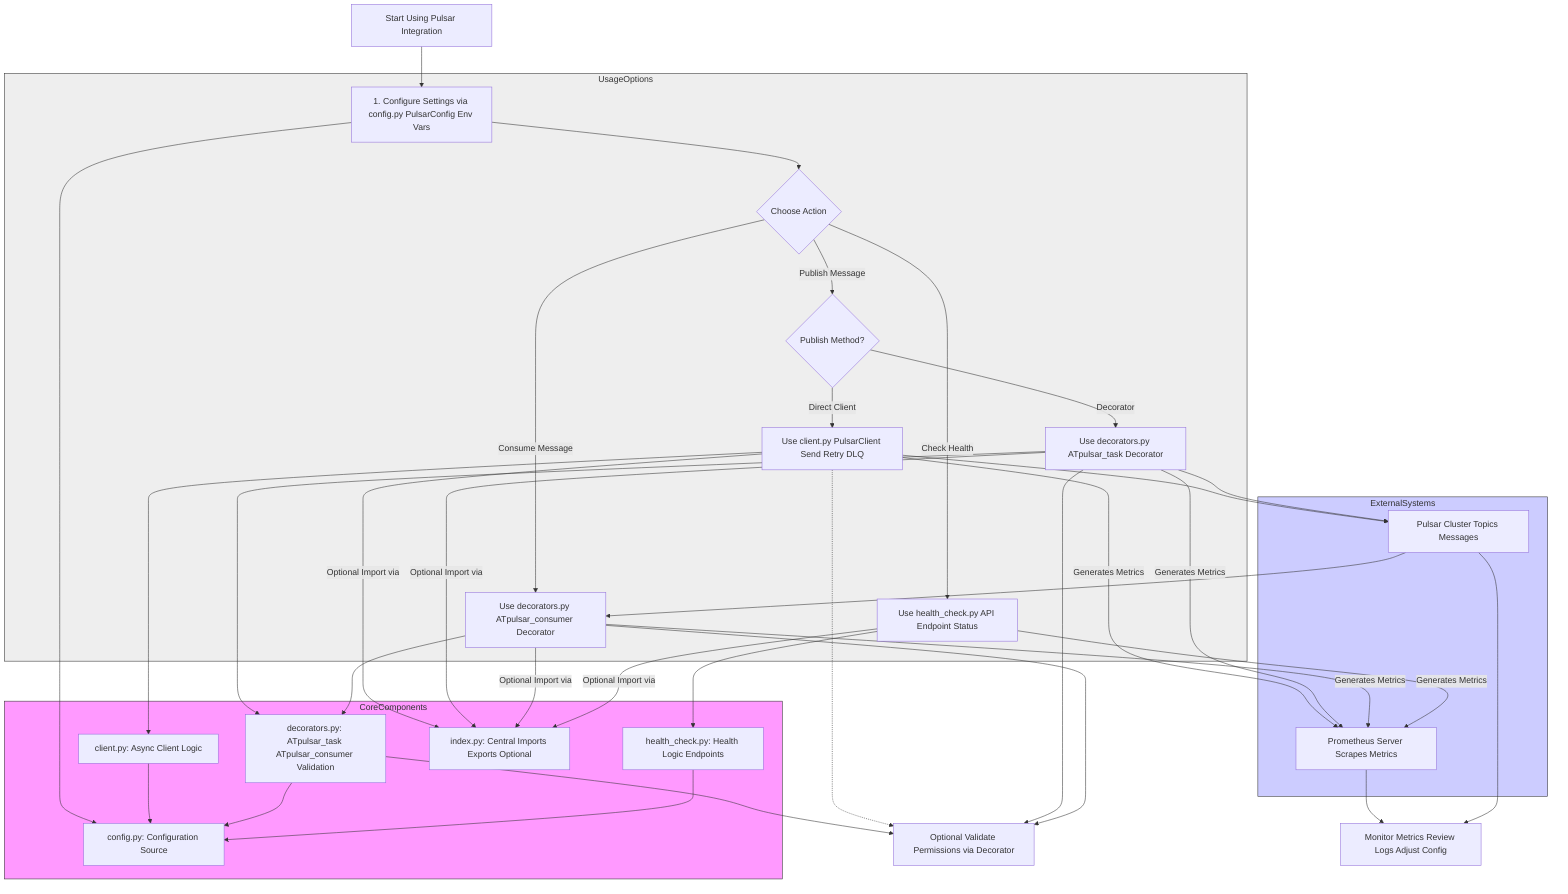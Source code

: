 graph TD
    A[Start Using Pulsar Integration] --> B[1. Configure Settings via config.py PulsarConfig Env Vars];

    subgraph UsageOptions
        direction LR
        C{Choose Action};
        B --> C;

        C -- Publish Message --> D{Publish Method?};
        D -- Direct Client --> E[Use client.py PulsarClient Send Retry DLQ];
        D -- Decorator --> F[Use decorators.py ATpulsar_task Decorator];

        C -- Consume Message --> G[Use decorators.py ATpulsar_consumer Decorator];

        C -- Check Health --> H[Use health_check.py API Endpoint Status];
    end

    subgraph CoreComponents
        direction TB
        I[client.py: Async Client Logic];
        J[decorators.py: ATpulsar_task ATpulsar_consumer Validation];
        K[config.py: Configuration Source];
        L[health_check.py: Health Logic Endpoints];
        M[index.py: Central Imports Exports Optional];
    end

    subgraph ExternalSystems
        N[Pulsar Cluster Topics Messages];
        O[Prometheus Server Scrapes Metrics];
    end

    %% Dependencies
    B --> K;
    E --> I;
    F --> J;
    G --> J;
    H --> L;

    I --> K; 
    J --> K; 
    L --> K; 

    %% Optional Imports via Index
    E -- Optional Import via --> M;
    F -- Optional Import via --> M;
    G -- Optional Import via --> M;
    H -- Optional Import via --> M;

   
    E --> N; 
    F --> N; 
    N --> G; 

    %% Metrics Generation
    E -- Generates Metrics --> O;
    F -- Generates Metrics --> O;
    G -- Generates Metrics --> O;
    H -- Generates Metrics --> O;

   
    P[Optional Validate Permissions via Decorator];
    J --> P;
    E -.-> P;
    F --> P;
    G --> P;

    %% End Point
    Q[Monitor Metrics Review Logs Adjust Config];
    O --> Q;
    N --> Q;

    style CoreComponents fill:#f9f,stroke:#333,stroke-width:1px
    style ExternalSystems fill:#ccf,stroke:#333,stroke-width:1px
    style UsageOptions fill:#eee,stroke:#333,stroke-width:1px
